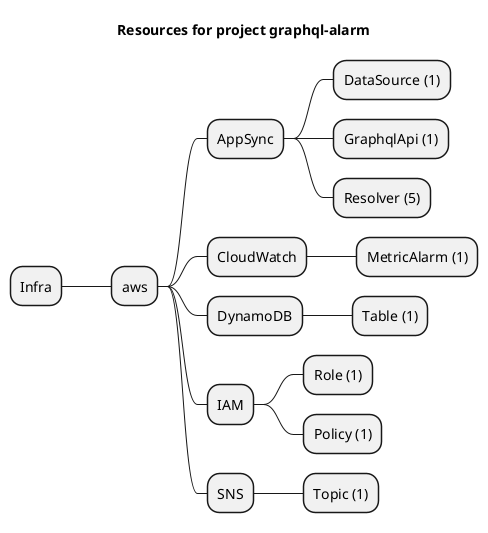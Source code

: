 @startmindmap
title Resources for project graphql-alarm
skinparam monochrome true
+ Infra
++ aws
+++ AppSync
++++ DataSource (1)
++++ GraphqlApi (1)
++++ Resolver (5)
+++ CloudWatch
++++ MetricAlarm (1)
+++ DynamoDB
++++ Table (1)
+++ IAM
++++ Role (1)
++++ Policy (1)
+++ SNS
++++ Topic (1)
@endmindmap